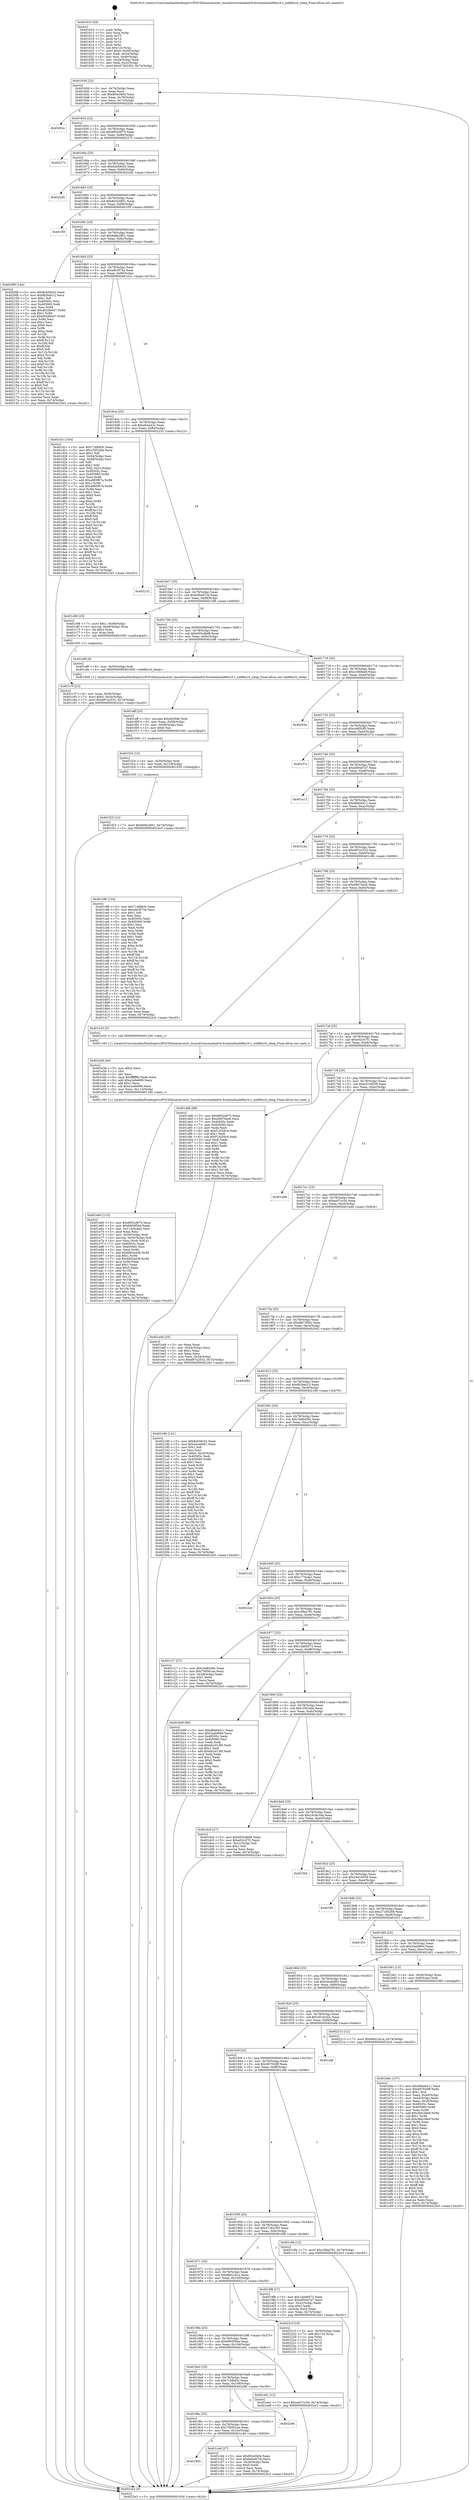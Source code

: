 digraph "0x401610" {
  label = "0x401610 (/mnt/c/Users/mathe/Desktop/tcc/POCII/binaries/extr_linuxdriversmediadvb-frontendsmb86a16.c_mb86a16_sleep_Final-ollvm.out::main(0))"
  labelloc = "t"
  node[shape=record]

  Entry [label="",width=0.3,height=0.3,shape=circle,fillcolor=black,style=filled]
  "0x40163d" [label="{
     0x40163d [23]\l
     | [instrs]\l
     &nbsp;&nbsp;0x40163d \<+3\>: mov -0x74(%rbp),%eax\l
     &nbsp;&nbsp;0x401640 \<+2\>: mov %eax,%ecx\l
     &nbsp;&nbsp;0x401642 \<+6\>: sub $0x804cf404,%ecx\l
     &nbsp;&nbsp;0x401648 \<+3\>: mov %eax,-0x78(%rbp)\l
     &nbsp;&nbsp;0x40164b \<+3\>: mov %ecx,-0x7c(%rbp)\l
     &nbsp;&nbsp;0x40164e \<+6\>: je 000000000040202e \<main+0xa1e\>\l
  }"]
  "0x40202e" [label="{
     0x40202e\l
  }", style=dashed]
  "0x401654" [label="{
     0x401654 [22]\l
     | [instrs]\l
     &nbsp;&nbsp;0x401654 \<+5\>: jmp 0000000000401659 \<main+0x49\>\l
     &nbsp;&nbsp;0x401659 \<+3\>: mov -0x78(%rbp),%eax\l
     &nbsp;&nbsp;0x40165c \<+5\>: sub $0x8952d975,%eax\l
     &nbsp;&nbsp;0x401661 \<+3\>: mov %eax,-0x80(%rbp)\l
     &nbsp;&nbsp;0x401664 \<+6\>: je 0000000000402272 \<main+0xc62\>\l
  }"]
  Exit [label="",width=0.3,height=0.3,shape=circle,fillcolor=black,style=filled,peripheries=2]
  "0x402272" [label="{
     0x402272\l
  }", style=dashed]
  "0x40166a" [label="{
     0x40166a [25]\l
     | [instrs]\l
     &nbsp;&nbsp;0x40166a \<+5\>: jmp 000000000040166f \<main+0x5f\>\l
     &nbsp;&nbsp;0x40166f \<+3\>: mov -0x78(%rbp),%eax\l
     &nbsp;&nbsp;0x401672 \<+5\>: sub $0x8cb58c02,%eax\l
     &nbsp;&nbsp;0x401677 \<+6\>: mov %eax,-0x84(%rbp)\l
     &nbsp;&nbsp;0x40167d \<+6\>: je 00000000004022d5 \<main+0xcc5\>\l
  }"]
  "0x401f25" [label="{
     0x401f25 [12]\l
     | [instrs]\l
     &nbsp;&nbsp;0x401f25 \<+7\>: movl $0x8e8e2801,-0x74(%rbp)\l
     &nbsp;&nbsp;0x401f2c \<+5\>: jmp 00000000004022e3 \<main+0xcd3\>\l
  }"]
  "0x4022d5" [label="{
     0x4022d5\l
  }", style=dashed]
  "0x401683" [label="{
     0x401683 [25]\l
     | [instrs]\l
     &nbsp;&nbsp;0x401683 \<+5\>: jmp 0000000000401688 \<main+0x78\>\l
     &nbsp;&nbsp;0x401688 \<+3\>: mov -0x78(%rbp),%eax\l
     &nbsp;&nbsp;0x40168b \<+5\>: sub $0x8e324801,%eax\l
     &nbsp;&nbsp;0x401690 \<+6\>: mov %eax,-0x88(%rbp)\l
     &nbsp;&nbsp;0x401696 \<+6\>: je 0000000000401f5f \<main+0x94f\>\l
  }"]
  "0x401f16" [label="{
     0x401f16 [15]\l
     | [instrs]\l
     &nbsp;&nbsp;0x401f16 \<+4\>: mov -0x50(%rbp),%rdi\l
     &nbsp;&nbsp;0x401f1a \<+6\>: mov %eax,-0x118(%rbp)\l
     &nbsp;&nbsp;0x401f20 \<+5\>: call 0000000000401030 \<free@plt\>\l
     | [calls]\l
     &nbsp;&nbsp;0x401030 \{1\} (unknown)\l
  }"]
  "0x401f5f" [label="{
     0x401f5f\l
  }", style=dashed]
  "0x40169c" [label="{
     0x40169c [25]\l
     | [instrs]\l
     &nbsp;&nbsp;0x40169c \<+5\>: jmp 00000000004016a1 \<main+0x91\>\l
     &nbsp;&nbsp;0x4016a1 \<+3\>: mov -0x78(%rbp),%eax\l
     &nbsp;&nbsp;0x4016a4 \<+5\>: sub $0x8e8e2801,%eax\l
     &nbsp;&nbsp;0x4016a9 \<+6\>: mov %eax,-0x8c(%rbp)\l
     &nbsp;&nbsp;0x4016af \<+6\>: je 00000000004020f6 \<main+0xae6\>\l
  }"]
  "0x401eff" [label="{
     0x401eff [23]\l
     | [instrs]\l
     &nbsp;&nbsp;0x401eff \<+10\>: movabs $0x4030d6,%rdi\l
     &nbsp;&nbsp;0x401f09 \<+3\>: mov %eax,-0x58(%rbp)\l
     &nbsp;&nbsp;0x401f0c \<+3\>: mov -0x58(%rbp),%esi\l
     &nbsp;&nbsp;0x401f0f \<+2\>: mov $0x0,%al\l
     &nbsp;&nbsp;0x401f11 \<+5\>: call 0000000000401040 \<printf@plt\>\l
     | [calls]\l
     &nbsp;&nbsp;0x401040 \{1\} (unknown)\l
  }"]
  "0x4020f6" [label="{
     0x4020f6 [144]\l
     | [instrs]\l
     &nbsp;&nbsp;0x4020f6 \<+5\>: mov $0x8cb58c02,%eax\l
     &nbsp;&nbsp;0x4020fb \<+5\>: mov $0xf626e012,%ecx\l
     &nbsp;&nbsp;0x402100 \<+2\>: mov $0x1,%dl\l
     &nbsp;&nbsp;0x402102 \<+7\>: mov 0x40505c,%esi\l
     &nbsp;&nbsp;0x402109 \<+7\>: mov 0x405060,%edi\l
     &nbsp;&nbsp;0x402110 \<+3\>: mov %esi,%r8d\l
     &nbsp;&nbsp;0x402113 \<+7\>: add $0xd02db447,%r8d\l
     &nbsp;&nbsp;0x40211a \<+4\>: sub $0x1,%r8d\l
     &nbsp;&nbsp;0x40211e \<+7\>: sub $0xd02db447,%r8d\l
     &nbsp;&nbsp;0x402125 \<+4\>: imul %r8d,%esi\l
     &nbsp;&nbsp;0x402129 \<+3\>: and $0x1,%esi\l
     &nbsp;&nbsp;0x40212c \<+3\>: cmp $0x0,%esi\l
     &nbsp;&nbsp;0x40212f \<+4\>: sete %r9b\l
     &nbsp;&nbsp;0x402133 \<+3\>: cmp $0xa,%edi\l
     &nbsp;&nbsp;0x402136 \<+4\>: setl %r10b\l
     &nbsp;&nbsp;0x40213a \<+3\>: mov %r9b,%r11b\l
     &nbsp;&nbsp;0x40213d \<+4\>: xor $0xff,%r11b\l
     &nbsp;&nbsp;0x402141 \<+3\>: mov %r10b,%bl\l
     &nbsp;&nbsp;0x402144 \<+3\>: xor $0xff,%bl\l
     &nbsp;&nbsp;0x402147 \<+3\>: xor $0x0,%dl\l
     &nbsp;&nbsp;0x40214a \<+3\>: mov %r11b,%r14b\l
     &nbsp;&nbsp;0x40214d \<+4\>: and $0x0,%r14b\l
     &nbsp;&nbsp;0x402151 \<+3\>: and %dl,%r9b\l
     &nbsp;&nbsp;0x402154 \<+3\>: mov %bl,%r15b\l
     &nbsp;&nbsp;0x402157 \<+4\>: and $0x0,%r15b\l
     &nbsp;&nbsp;0x40215b \<+3\>: and %dl,%r10b\l
     &nbsp;&nbsp;0x40215e \<+3\>: or %r9b,%r14b\l
     &nbsp;&nbsp;0x402161 \<+3\>: or %r10b,%r15b\l
     &nbsp;&nbsp;0x402164 \<+3\>: xor %r15b,%r14b\l
     &nbsp;&nbsp;0x402167 \<+3\>: or %bl,%r11b\l
     &nbsp;&nbsp;0x40216a \<+4\>: xor $0xff,%r11b\l
     &nbsp;&nbsp;0x40216e \<+3\>: or $0x0,%dl\l
     &nbsp;&nbsp;0x402171 \<+3\>: and %dl,%r11b\l
     &nbsp;&nbsp;0x402174 \<+3\>: or %r11b,%r14b\l
     &nbsp;&nbsp;0x402177 \<+4\>: test $0x1,%r14b\l
     &nbsp;&nbsp;0x40217b \<+3\>: cmovne %ecx,%eax\l
     &nbsp;&nbsp;0x40217e \<+3\>: mov %eax,-0x74(%rbp)\l
     &nbsp;&nbsp;0x402181 \<+5\>: jmp 00000000004022e3 \<main+0xcd3\>\l
  }"]
  "0x4016b5" [label="{
     0x4016b5 [25]\l
     | [instrs]\l
     &nbsp;&nbsp;0x4016b5 \<+5\>: jmp 00000000004016ba \<main+0xaa\>\l
     &nbsp;&nbsp;0x4016ba \<+3\>: mov -0x78(%rbp),%eax\l
     &nbsp;&nbsp;0x4016bd \<+5\>: sub $0xa9c3f73a,%eax\l
     &nbsp;&nbsp;0x4016c2 \<+6\>: mov %eax,-0x90(%rbp)\l
     &nbsp;&nbsp;0x4016c8 \<+6\>: je 0000000000401d1c \<main+0x70c\>\l
  }"]
  "0x401e60" [label="{
     0x401e60 [113]\l
     | [instrs]\l
     &nbsp;&nbsp;0x401e60 \<+5\>: mov $0x8952d975,%ecx\l
     &nbsp;&nbsp;0x401e65 \<+5\>: mov $0x6950f5ba,%edx\l
     &nbsp;&nbsp;0x401e6a \<+6\>: mov -0x114(%rbp),%esi\l
     &nbsp;&nbsp;0x401e70 \<+3\>: imul %eax,%esi\l
     &nbsp;&nbsp;0x401e73 \<+4\>: mov -0x50(%rbp),%rdi\l
     &nbsp;&nbsp;0x401e77 \<+4\>: movslq -0x54(%rbp),%r8\l
     &nbsp;&nbsp;0x401e7b \<+4\>: mov %esi,(%rdi,%r8,4)\l
     &nbsp;&nbsp;0x401e7f \<+7\>: mov 0x40505c,%eax\l
     &nbsp;&nbsp;0x401e86 \<+7\>: mov 0x405060,%esi\l
     &nbsp;&nbsp;0x401e8d \<+3\>: mov %eax,%r9d\l
     &nbsp;&nbsp;0x401e90 \<+7\>: add $0x6fd2a438,%r9d\l
     &nbsp;&nbsp;0x401e97 \<+4\>: sub $0x1,%r9d\l
     &nbsp;&nbsp;0x401e9b \<+7\>: sub $0x6fd2a438,%r9d\l
     &nbsp;&nbsp;0x401ea2 \<+4\>: imul %r9d,%eax\l
     &nbsp;&nbsp;0x401ea6 \<+3\>: and $0x1,%eax\l
     &nbsp;&nbsp;0x401ea9 \<+3\>: cmp $0x0,%eax\l
     &nbsp;&nbsp;0x401eac \<+4\>: sete %r10b\l
     &nbsp;&nbsp;0x401eb0 \<+3\>: cmp $0xa,%esi\l
     &nbsp;&nbsp;0x401eb3 \<+4\>: setl %r11b\l
     &nbsp;&nbsp;0x401eb7 \<+3\>: mov %r10b,%bl\l
     &nbsp;&nbsp;0x401eba \<+3\>: and %r11b,%bl\l
     &nbsp;&nbsp;0x401ebd \<+3\>: xor %r11b,%r10b\l
     &nbsp;&nbsp;0x401ec0 \<+3\>: or %r10b,%bl\l
     &nbsp;&nbsp;0x401ec3 \<+3\>: test $0x1,%bl\l
     &nbsp;&nbsp;0x401ec6 \<+3\>: cmovne %edx,%ecx\l
     &nbsp;&nbsp;0x401ec9 \<+3\>: mov %ecx,-0x74(%rbp)\l
     &nbsp;&nbsp;0x401ecc \<+5\>: jmp 00000000004022e3 \<main+0xcd3\>\l
  }"]
  "0x401d1c" [label="{
     0x401d1c [164]\l
     | [instrs]\l
     &nbsp;&nbsp;0x401d1c \<+5\>: mov $0x714fb83c,%eax\l
     &nbsp;&nbsp;0x401d21 \<+5\>: mov $0x1f3f1dde,%ecx\l
     &nbsp;&nbsp;0x401d26 \<+2\>: mov $0x1,%dl\l
     &nbsp;&nbsp;0x401d28 \<+3\>: mov -0x54(%rbp),%esi\l
     &nbsp;&nbsp;0x401d2b \<+3\>: cmp -0x48(%rbp),%esi\l
     &nbsp;&nbsp;0x401d2e \<+4\>: setl %dil\l
     &nbsp;&nbsp;0x401d32 \<+4\>: and $0x1,%dil\l
     &nbsp;&nbsp;0x401d36 \<+4\>: mov %dil,-0x21(%rbp)\l
     &nbsp;&nbsp;0x401d3a \<+7\>: mov 0x40505c,%esi\l
     &nbsp;&nbsp;0x401d41 \<+8\>: mov 0x405060,%r8d\l
     &nbsp;&nbsp;0x401d49 \<+3\>: mov %esi,%r9d\l
     &nbsp;&nbsp;0x401d4c \<+7\>: add $0xa995f67a,%r9d\l
     &nbsp;&nbsp;0x401d53 \<+4\>: sub $0x1,%r9d\l
     &nbsp;&nbsp;0x401d57 \<+7\>: sub $0xa995f67a,%r9d\l
     &nbsp;&nbsp;0x401d5e \<+4\>: imul %r9d,%esi\l
     &nbsp;&nbsp;0x401d62 \<+3\>: and $0x1,%esi\l
     &nbsp;&nbsp;0x401d65 \<+3\>: cmp $0x0,%esi\l
     &nbsp;&nbsp;0x401d68 \<+4\>: sete %dil\l
     &nbsp;&nbsp;0x401d6c \<+4\>: cmp $0xa,%r8d\l
     &nbsp;&nbsp;0x401d70 \<+4\>: setl %r10b\l
     &nbsp;&nbsp;0x401d74 \<+3\>: mov %dil,%r11b\l
     &nbsp;&nbsp;0x401d77 \<+4\>: xor $0xff,%r11b\l
     &nbsp;&nbsp;0x401d7b \<+3\>: mov %r10b,%bl\l
     &nbsp;&nbsp;0x401d7e \<+3\>: xor $0xff,%bl\l
     &nbsp;&nbsp;0x401d81 \<+3\>: xor $0x0,%dl\l
     &nbsp;&nbsp;0x401d84 \<+3\>: mov %r11b,%r14b\l
     &nbsp;&nbsp;0x401d87 \<+4\>: and $0x0,%r14b\l
     &nbsp;&nbsp;0x401d8b \<+3\>: and %dl,%dil\l
     &nbsp;&nbsp;0x401d8e \<+3\>: mov %bl,%r15b\l
     &nbsp;&nbsp;0x401d91 \<+4\>: and $0x0,%r15b\l
     &nbsp;&nbsp;0x401d95 \<+3\>: and %dl,%r10b\l
     &nbsp;&nbsp;0x401d98 \<+3\>: or %dil,%r14b\l
     &nbsp;&nbsp;0x401d9b \<+3\>: or %r10b,%r15b\l
     &nbsp;&nbsp;0x401d9e \<+3\>: xor %r15b,%r14b\l
     &nbsp;&nbsp;0x401da1 \<+3\>: or %bl,%r11b\l
     &nbsp;&nbsp;0x401da4 \<+4\>: xor $0xff,%r11b\l
     &nbsp;&nbsp;0x401da8 \<+3\>: or $0x0,%dl\l
     &nbsp;&nbsp;0x401dab \<+3\>: and %dl,%r11b\l
     &nbsp;&nbsp;0x401dae \<+3\>: or %r11b,%r14b\l
     &nbsp;&nbsp;0x401db1 \<+4\>: test $0x1,%r14b\l
     &nbsp;&nbsp;0x401db5 \<+3\>: cmovne %ecx,%eax\l
     &nbsp;&nbsp;0x401db8 \<+3\>: mov %eax,-0x74(%rbp)\l
     &nbsp;&nbsp;0x401dbb \<+5\>: jmp 00000000004022e3 \<main+0xcd3\>\l
  }"]
  "0x4016ce" [label="{
     0x4016ce [25]\l
     | [instrs]\l
     &nbsp;&nbsp;0x4016ce \<+5\>: jmp 00000000004016d3 \<main+0xc3\>\l
     &nbsp;&nbsp;0x4016d3 \<+3\>: mov -0x78(%rbp),%eax\l
     &nbsp;&nbsp;0x4016d6 \<+5\>: sub $0xafcea42c,%eax\l
     &nbsp;&nbsp;0x4016db \<+6\>: mov %eax,-0x94(%rbp)\l
     &nbsp;&nbsp;0x4016e1 \<+6\>: je 0000000000402232 \<main+0xc22\>\l
  }"]
  "0x401e38" [label="{
     0x401e38 [40]\l
     | [instrs]\l
     &nbsp;&nbsp;0x401e38 \<+5\>: mov $0x2,%ecx\l
     &nbsp;&nbsp;0x401e3d \<+1\>: cltd\l
     &nbsp;&nbsp;0x401e3e \<+2\>: idiv %ecx\l
     &nbsp;&nbsp;0x401e40 \<+6\>: imul $0xfffffffe,%edx,%ecx\l
     &nbsp;&nbsp;0x401e46 \<+6\>: add $0xe2a9e699,%ecx\l
     &nbsp;&nbsp;0x401e4c \<+3\>: add $0x1,%ecx\l
     &nbsp;&nbsp;0x401e4f \<+6\>: sub $0xe2a9e699,%ecx\l
     &nbsp;&nbsp;0x401e55 \<+6\>: mov %ecx,-0x114(%rbp)\l
     &nbsp;&nbsp;0x401e5b \<+5\>: call 0000000000401160 \<next_i\>\l
     | [calls]\l
     &nbsp;&nbsp;0x401160 \{1\} (/mnt/c/Users/mathe/Desktop/tcc/POCII/binaries/extr_linuxdriversmediadvb-frontendsmb86a16.c_mb86a16_sleep_Final-ollvm.out::next_i)\l
  }"]
  "0x402232" [label="{
     0x402232\l
  }", style=dashed]
  "0x4016e7" [label="{
     0x4016e7 [25]\l
     | [instrs]\l
     &nbsp;&nbsp;0x4016e7 \<+5\>: jmp 00000000004016ec \<main+0xdc\>\l
     &nbsp;&nbsp;0x4016ec \<+3\>: mov -0x78(%rbp),%eax\l
     &nbsp;&nbsp;0x4016ef \<+5\>: sub $0xb0be87cb,%eax\l
     &nbsp;&nbsp;0x4016f4 \<+6\>: mov %eax,-0x98(%rbp)\l
     &nbsp;&nbsp;0x4016fa \<+6\>: je 0000000000401c68 \<main+0x658\>\l
  }"]
  "0x401c7f" [label="{
     0x401c7f [23]\l
     | [instrs]\l
     &nbsp;&nbsp;0x401c7f \<+4\>: mov %rax,-0x50(%rbp)\l
     &nbsp;&nbsp;0x401c83 \<+7\>: movl $0x0,-0x54(%rbp)\l
     &nbsp;&nbsp;0x401c8a \<+7\>: movl $0xd97a2532,-0x74(%rbp)\l
     &nbsp;&nbsp;0x401c91 \<+5\>: jmp 00000000004022e3 \<main+0xcd3\>\l
  }"]
  "0x401c68" [label="{
     0x401c68 [23]\l
     | [instrs]\l
     &nbsp;&nbsp;0x401c68 \<+7\>: movl $0x1,-0x48(%rbp)\l
     &nbsp;&nbsp;0x401c6f \<+4\>: movslq -0x48(%rbp),%rax\l
     &nbsp;&nbsp;0x401c73 \<+4\>: shl $0x2,%rax\l
     &nbsp;&nbsp;0x401c77 \<+3\>: mov %rax,%rdi\l
     &nbsp;&nbsp;0x401c7a \<+5\>: call 0000000000401050 \<malloc@plt\>\l
     | [calls]\l
     &nbsp;&nbsp;0x401050 \{1\} (unknown)\l
  }"]
  "0x401700" [label="{
     0x401700 [25]\l
     | [instrs]\l
     &nbsp;&nbsp;0x401700 \<+5\>: jmp 0000000000401705 \<main+0xf5\>\l
     &nbsp;&nbsp;0x401705 \<+3\>: mov -0x78(%rbp),%eax\l
     &nbsp;&nbsp;0x401708 \<+5\>: sub $0xb93cdbd8,%eax\l
     &nbsp;&nbsp;0x40170d \<+6\>: mov %eax,-0x9c(%rbp)\l
     &nbsp;&nbsp;0x401713 \<+6\>: je 0000000000401ef6 \<main+0x8e6\>\l
  }"]
  "0x4019d5" [label="{
     0x4019d5\l
  }", style=dashed]
  "0x401ef6" [label="{
     0x401ef6 [9]\l
     | [instrs]\l
     &nbsp;&nbsp;0x401ef6 \<+4\>: mov -0x50(%rbp),%rdi\l
     &nbsp;&nbsp;0x401efa \<+5\>: call 0000000000401600 \<mb86a16_sleep\>\l
     | [calls]\l
     &nbsp;&nbsp;0x401600 \{1\} (/mnt/c/Users/mathe/Desktop/tcc/POCII/binaries/extr_linuxdriversmediadvb-frontendsmb86a16.c_mb86a16_sleep_Final-ollvm.out::mb86a16_sleep)\l
  }"]
  "0x401719" [label="{
     0x401719 [25]\l
     | [instrs]\l
     &nbsp;&nbsp;0x401719 \<+5\>: jmp 000000000040171e \<main+0x10e\>\l
     &nbsp;&nbsp;0x40171e \<+3\>: mov -0x78(%rbp),%eax\l
     &nbsp;&nbsp;0x401721 \<+5\>: sub $0xcc068ee9,%eax\l
     &nbsp;&nbsp;0x401726 \<+6\>: mov %eax,-0xa0(%rbp)\l
     &nbsp;&nbsp;0x40172c \<+6\>: je 000000000040203a \<main+0xa2a\>\l
  }"]
  "0x401c4d" [label="{
     0x401c4d [27]\l
     | [instrs]\l
     &nbsp;&nbsp;0x401c4d \<+5\>: mov $0x804cf404,%eax\l
     &nbsp;&nbsp;0x401c52 \<+5\>: mov $0xb0be87cb,%ecx\l
     &nbsp;&nbsp;0x401c57 \<+3\>: mov -0x28(%rbp),%edx\l
     &nbsp;&nbsp;0x401c5a \<+3\>: cmp $0x0,%edx\l
     &nbsp;&nbsp;0x401c5d \<+3\>: cmove %ecx,%eax\l
     &nbsp;&nbsp;0x401c60 \<+3\>: mov %eax,-0x74(%rbp)\l
     &nbsp;&nbsp;0x401c63 \<+5\>: jmp 00000000004022e3 \<main+0xcd3\>\l
  }"]
  "0x40203a" [label="{
     0x40203a\l
  }", style=dashed]
  "0x401732" [label="{
     0x401732 [25]\l
     | [instrs]\l
     &nbsp;&nbsp;0x401732 \<+5\>: jmp 0000000000401737 \<main+0x127\>\l
     &nbsp;&nbsp;0x401737 \<+3\>: mov -0x78(%rbp),%eax\l
     &nbsp;&nbsp;0x40173a \<+5\>: sub $0xcddf33f5,%eax\l
     &nbsp;&nbsp;0x40173f \<+6\>: mov %eax,-0xa4(%rbp)\l
     &nbsp;&nbsp;0x401745 \<+6\>: je 0000000000401f7a \<main+0x96a\>\l
  }"]
  "0x4019bc" [label="{
     0x4019bc [25]\l
     | [instrs]\l
     &nbsp;&nbsp;0x4019bc \<+5\>: jmp 00000000004019c1 \<main+0x3b1\>\l
     &nbsp;&nbsp;0x4019c1 \<+3\>: mov -0x78(%rbp),%eax\l
     &nbsp;&nbsp;0x4019c4 \<+5\>: sub $0x759561ae,%eax\l
     &nbsp;&nbsp;0x4019c9 \<+6\>: mov %eax,-0x10c(%rbp)\l
     &nbsp;&nbsp;0x4019cf \<+6\>: je 0000000000401c4d \<main+0x63d\>\l
  }"]
  "0x401f7a" [label="{
     0x401f7a\l
  }", style=dashed]
  "0x40174b" [label="{
     0x40174b [25]\l
     | [instrs]\l
     &nbsp;&nbsp;0x40174b \<+5\>: jmp 0000000000401750 \<main+0x140\>\l
     &nbsp;&nbsp;0x401750 \<+3\>: mov -0x78(%rbp),%eax\l
     &nbsp;&nbsp;0x401753 \<+5\>: sub $0xd004d7a7,%eax\l
     &nbsp;&nbsp;0x401758 \<+6\>: mov %eax,-0xa8(%rbp)\l
     &nbsp;&nbsp;0x40175e \<+6\>: je 0000000000401a13 \<main+0x403\>\l
  }"]
  "0x402266" [label="{
     0x402266\l
  }", style=dashed]
  "0x401a13" [label="{
     0x401a13\l
  }", style=dashed]
  "0x401764" [label="{
     0x401764 [25]\l
     | [instrs]\l
     &nbsp;&nbsp;0x401764 \<+5\>: jmp 0000000000401769 \<main+0x159\>\l
     &nbsp;&nbsp;0x401769 \<+3\>: mov -0x78(%rbp),%eax\l
     &nbsp;&nbsp;0x40176c \<+5\>: sub $0xd84d4411,%eax\l
     &nbsp;&nbsp;0x401771 \<+6\>: mov %eax,-0xac(%rbp)\l
     &nbsp;&nbsp;0x401777 \<+6\>: je 000000000040224a \<main+0xc3a\>\l
  }"]
  "0x4019a3" [label="{
     0x4019a3 [25]\l
     | [instrs]\l
     &nbsp;&nbsp;0x4019a3 \<+5\>: jmp 00000000004019a8 \<main+0x398\>\l
     &nbsp;&nbsp;0x4019a8 \<+3\>: mov -0x78(%rbp),%eax\l
     &nbsp;&nbsp;0x4019ab \<+5\>: sub $0x714fb83c,%eax\l
     &nbsp;&nbsp;0x4019b0 \<+6\>: mov %eax,-0x108(%rbp)\l
     &nbsp;&nbsp;0x4019b6 \<+6\>: je 0000000000402266 \<main+0xc56\>\l
  }"]
  "0x40224a" [label="{
     0x40224a\l
  }", style=dashed]
  "0x40177d" [label="{
     0x40177d [25]\l
     | [instrs]\l
     &nbsp;&nbsp;0x40177d \<+5\>: jmp 0000000000401782 \<main+0x172\>\l
     &nbsp;&nbsp;0x401782 \<+3\>: mov -0x78(%rbp),%eax\l
     &nbsp;&nbsp;0x401785 \<+5\>: sub $0xd97a2532,%eax\l
     &nbsp;&nbsp;0x40178a \<+6\>: mov %eax,-0xb0(%rbp)\l
     &nbsp;&nbsp;0x401790 \<+6\>: je 0000000000401c96 \<main+0x686\>\l
  }"]
  "0x401ed1" [label="{
     0x401ed1 [12]\l
     | [instrs]\l
     &nbsp;&nbsp;0x401ed1 \<+7\>: movl $0xee07cc54,-0x74(%rbp)\l
     &nbsp;&nbsp;0x401ed8 \<+5\>: jmp 00000000004022e3 \<main+0xcd3\>\l
  }"]
  "0x401c96" [label="{
     0x401c96 [134]\l
     | [instrs]\l
     &nbsp;&nbsp;0x401c96 \<+5\>: mov $0x714fb83c,%eax\l
     &nbsp;&nbsp;0x401c9b \<+5\>: mov $0xa9c3f73a,%ecx\l
     &nbsp;&nbsp;0x401ca0 \<+2\>: mov $0x1,%dl\l
     &nbsp;&nbsp;0x401ca2 \<+2\>: xor %esi,%esi\l
     &nbsp;&nbsp;0x401ca4 \<+7\>: mov 0x40505c,%edi\l
     &nbsp;&nbsp;0x401cab \<+8\>: mov 0x405060,%r8d\l
     &nbsp;&nbsp;0x401cb3 \<+3\>: sub $0x1,%esi\l
     &nbsp;&nbsp;0x401cb6 \<+3\>: mov %edi,%r9d\l
     &nbsp;&nbsp;0x401cb9 \<+3\>: add %esi,%r9d\l
     &nbsp;&nbsp;0x401cbc \<+4\>: imul %r9d,%edi\l
     &nbsp;&nbsp;0x401cc0 \<+3\>: and $0x1,%edi\l
     &nbsp;&nbsp;0x401cc3 \<+3\>: cmp $0x0,%edi\l
     &nbsp;&nbsp;0x401cc6 \<+4\>: sete %r10b\l
     &nbsp;&nbsp;0x401cca \<+4\>: cmp $0xa,%r8d\l
     &nbsp;&nbsp;0x401cce \<+4\>: setl %r11b\l
     &nbsp;&nbsp;0x401cd2 \<+3\>: mov %r10b,%bl\l
     &nbsp;&nbsp;0x401cd5 \<+3\>: xor $0xff,%bl\l
     &nbsp;&nbsp;0x401cd8 \<+3\>: mov %r11b,%r14b\l
     &nbsp;&nbsp;0x401cdb \<+4\>: xor $0xff,%r14b\l
     &nbsp;&nbsp;0x401cdf \<+3\>: xor $0x1,%dl\l
     &nbsp;&nbsp;0x401ce2 \<+3\>: mov %bl,%r15b\l
     &nbsp;&nbsp;0x401ce5 \<+4\>: and $0xff,%r15b\l
     &nbsp;&nbsp;0x401ce9 \<+3\>: and %dl,%r10b\l
     &nbsp;&nbsp;0x401cec \<+3\>: mov %r14b,%r12b\l
     &nbsp;&nbsp;0x401cef \<+4\>: and $0xff,%r12b\l
     &nbsp;&nbsp;0x401cf3 \<+3\>: and %dl,%r11b\l
     &nbsp;&nbsp;0x401cf6 \<+3\>: or %r10b,%r15b\l
     &nbsp;&nbsp;0x401cf9 \<+3\>: or %r11b,%r12b\l
     &nbsp;&nbsp;0x401cfc \<+3\>: xor %r12b,%r15b\l
     &nbsp;&nbsp;0x401cff \<+3\>: or %r14b,%bl\l
     &nbsp;&nbsp;0x401d02 \<+3\>: xor $0xff,%bl\l
     &nbsp;&nbsp;0x401d05 \<+3\>: or $0x1,%dl\l
     &nbsp;&nbsp;0x401d08 \<+2\>: and %dl,%bl\l
     &nbsp;&nbsp;0x401d0a \<+3\>: or %bl,%r15b\l
     &nbsp;&nbsp;0x401d0d \<+4\>: test $0x1,%r15b\l
     &nbsp;&nbsp;0x401d11 \<+3\>: cmovne %ecx,%eax\l
     &nbsp;&nbsp;0x401d14 \<+3\>: mov %eax,-0x74(%rbp)\l
     &nbsp;&nbsp;0x401d17 \<+5\>: jmp 00000000004022e3 \<main+0xcd3\>\l
  }"]
  "0x401796" [label="{
     0x401796 [25]\l
     | [instrs]\l
     &nbsp;&nbsp;0x401796 \<+5\>: jmp 000000000040179b \<main+0x18b\>\l
     &nbsp;&nbsp;0x40179b \<+3\>: mov -0x78(%rbp),%eax\l
     &nbsp;&nbsp;0x40179e \<+5\>: sub $0xd9d70ac8,%eax\l
     &nbsp;&nbsp;0x4017a3 \<+6\>: mov %eax,-0xb4(%rbp)\l
     &nbsp;&nbsp;0x4017a9 \<+6\>: je 0000000000401e33 \<main+0x823\>\l
  }"]
  "0x40198a" [label="{
     0x40198a [25]\l
     | [instrs]\l
     &nbsp;&nbsp;0x40198a \<+5\>: jmp 000000000040198f \<main+0x37f\>\l
     &nbsp;&nbsp;0x40198f \<+3\>: mov -0x78(%rbp),%eax\l
     &nbsp;&nbsp;0x401992 \<+5\>: sub $0x6950f5ba,%eax\l
     &nbsp;&nbsp;0x401997 \<+6\>: mov %eax,-0x104(%rbp)\l
     &nbsp;&nbsp;0x40199d \<+6\>: je 0000000000401ed1 \<main+0x8c1\>\l
  }"]
  "0x401e33" [label="{
     0x401e33 [5]\l
     | [instrs]\l
     &nbsp;&nbsp;0x401e33 \<+5\>: call 0000000000401160 \<next_i\>\l
     | [calls]\l
     &nbsp;&nbsp;0x401160 \{1\} (/mnt/c/Users/mathe/Desktop/tcc/POCII/binaries/extr_linuxdriversmediadvb-frontendsmb86a16.c_mb86a16_sleep_Final-ollvm.out::next_i)\l
  }"]
  "0x4017af" [label="{
     0x4017af [25]\l
     | [instrs]\l
     &nbsp;&nbsp;0x4017af \<+5\>: jmp 00000000004017b4 \<main+0x1a4\>\l
     &nbsp;&nbsp;0x4017b4 \<+3\>: mov -0x78(%rbp),%eax\l
     &nbsp;&nbsp;0x4017b7 \<+5\>: sub $0xe02c47f1,%eax\l
     &nbsp;&nbsp;0x4017bc \<+6\>: mov %eax,-0xb8(%rbp)\l
     &nbsp;&nbsp;0x4017c2 \<+6\>: je 0000000000401ddb \<main+0x7cb\>\l
  }"]
  "0x40221f" [label="{
     0x40221f [19]\l
     | [instrs]\l
     &nbsp;&nbsp;0x40221f \<+3\>: mov -0x30(%rbp),%eax\l
     &nbsp;&nbsp;0x402222 \<+7\>: add $0x110,%rsp\l
     &nbsp;&nbsp;0x402229 \<+1\>: pop %rbx\l
     &nbsp;&nbsp;0x40222a \<+2\>: pop %r12\l
     &nbsp;&nbsp;0x40222c \<+2\>: pop %r14\l
     &nbsp;&nbsp;0x40222e \<+2\>: pop %r15\l
     &nbsp;&nbsp;0x402230 \<+1\>: pop %rbp\l
     &nbsp;&nbsp;0x402231 \<+1\>: ret\l
  }"]
  "0x401ddb" [label="{
     0x401ddb [88]\l
     | [instrs]\l
     &nbsp;&nbsp;0x401ddb \<+5\>: mov $0x8952d975,%eax\l
     &nbsp;&nbsp;0x401de0 \<+5\>: mov $0xd9d70ac8,%ecx\l
     &nbsp;&nbsp;0x401de5 \<+7\>: mov 0x40505c,%edx\l
     &nbsp;&nbsp;0x401dec \<+7\>: mov 0x405060,%esi\l
     &nbsp;&nbsp;0x401df3 \<+2\>: mov %edx,%edi\l
     &nbsp;&nbsp;0x401df5 \<+6\>: add $0xf12026c4,%edi\l
     &nbsp;&nbsp;0x401dfb \<+3\>: sub $0x1,%edi\l
     &nbsp;&nbsp;0x401dfe \<+6\>: sub $0xf12026c4,%edi\l
     &nbsp;&nbsp;0x401e04 \<+3\>: imul %edi,%edx\l
     &nbsp;&nbsp;0x401e07 \<+3\>: and $0x1,%edx\l
     &nbsp;&nbsp;0x401e0a \<+3\>: cmp $0x0,%edx\l
     &nbsp;&nbsp;0x401e0d \<+4\>: sete %r8b\l
     &nbsp;&nbsp;0x401e11 \<+3\>: cmp $0xa,%esi\l
     &nbsp;&nbsp;0x401e14 \<+4\>: setl %r9b\l
     &nbsp;&nbsp;0x401e18 \<+3\>: mov %r8b,%r10b\l
     &nbsp;&nbsp;0x401e1b \<+3\>: and %r9b,%r10b\l
     &nbsp;&nbsp;0x401e1e \<+3\>: xor %r9b,%r8b\l
     &nbsp;&nbsp;0x401e21 \<+3\>: or %r8b,%r10b\l
     &nbsp;&nbsp;0x401e24 \<+4\>: test $0x1,%r10b\l
     &nbsp;&nbsp;0x401e28 \<+3\>: cmovne %ecx,%eax\l
     &nbsp;&nbsp;0x401e2b \<+3\>: mov %eax,-0x74(%rbp)\l
     &nbsp;&nbsp;0x401e2e \<+5\>: jmp 00000000004022e3 \<main+0xcd3\>\l
  }"]
  "0x4017c8" [label="{
     0x4017c8 [25]\l
     | [instrs]\l
     &nbsp;&nbsp;0x4017c8 \<+5\>: jmp 00000000004017cd \<main+0x1bd\>\l
     &nbsp;&nbsp;0x4017cd \<+3\>: mov -0x78(%rbp),%eax\l
     &nbsp;&nbsp;0x4017d0 \<+5\>: sub $0xe51bf039,%eax\l
     &nbsp;&nbsp;0x4017d5 \<+6\>: mov %eax,-0xbc(%rbp)\l
     &nbsp;&nbsp;0x4017db \<+6\>: je 0000000000401a99 \<main+0x489\>\l
  }"]
  "0x401b6e" [label="{
     0x401b6e [157]\l
     | [instrs]\l
     &nbsp;&nbsp;0x401b6e \<+5\>: mov $0xd84d4411,%ecx\l
     &nbsp;&nbsp;0x401b73 \<+5\>: mov $0x407026ff,%edx\l
     &nbsp;&nbsp;0x401b78 \<+3\>: mov $0x1,%sil\l
     &nbsp;&nbsp;0x401b7b \<+3\>: mov %eax,-0x44(%rbp)\l
     &nbsp;&nbsp;0x401b7e \<+3\>: mov -0x44(%rbp),%eax\l
     &nbsp;&nbsp;0x401b81 \<+3\>: mov %eax,-0x28(%rbp)\l
     &nbsp;&nbsp;0x401b84 \<+7\>: mov 0x40505c,%eax\l
     &nbsp;&nbsp;0x401b8b \<+8\>: mov 0x405060,%r8d\l
     &nbsp;&nbsp;0x401b93 \<+3\>: mov %eax,%r9d\l
     &nbsp;&nbsp;0x401b96 \<+7\>: add $0xc9dc28e9,%r9d\l
     &nbsp;&nbsp;0x401b9d \<+4\>: sub $0x1,%r9d\l
     &nbsp;&nbsp;0x401ba1 \<+7\>: sub $0xc9dc28e9,%r9d\l
     &nbsp;&nbsp;0x401ba8 \<+4\>: imul %r9d,%eax\l
     &nbsp;&nbsp;0x401bac \<+3\>: and $0x1,%eax\l
     &nbsp;&nbsp;0x401baf \<+3\>: cmp $0x0,%eax\l
     &nbsp;&nbsp;0x401bb2 \<+4\>: sete %r10b\l
     &nbsp;&nbsp;0x401bb6 \<+4\>: cmp $0xa,%r8d\l
     &nbsp;&nbsp;0x401bba \<+4\>: setl %r11b\l
     &nbsp;&nbsp;0x401bbe \<+3\>: mov %r10b,%bl\l
     &nbsp;&nbsp;0x401bc1 \<+3\>: xor $0xff,%bl\l
     &nbsp;&nbsp;0x401bc4 \<+3\>: mov %r11b,%r14b\l
     &nbsp;&nbsp;0x401bc7 \<+4\>: xor $0xff,%r14b\l
     &nbsp;&nbsp;0x401bcb \<+4\>: xor $0x0,%sil\l
     &nbsp;&nbsp;0x401bcf \<+3\>: mov %bl,%r15b\l
     &nbsp;&nbsp;0x401bd2 \<+4\>: and $0x0,%r15b\l
     &nbsp;&nbsp;0x401bd6 \<+3\>: and %sil,%r10b\l
     &nbsp;&nbsp;0x401bd9 \<+3\>: mov %r14b,%r12b\l
     &nbsp;&nbsp;0x401bdc \<+4\>: and $0x0,%r12b\l
     &nbsp;&nbsp;0x401be0 \<+3\>: and %sil,%r11b\l
     &nbsp;&nbsp;0x401be3 \<+3\>: or %r10b,%r15b\l
     &nbsp;&nbsp;0x401be6 \<+3\>: or %r11b,%r12b\l
     &nbsp;&nbsp;0x401be9 \<+3\>: xor %r12b,%r15b\l
     &nbsp;&nbsp;0x401bec \<+3\>: or %r14b,%bl\l
     &nbsp;&nbsp;0x401bef \<+3\>: xor $0xff,%bl\l
     &nbsp;&nbsp;0x401bf2 \<+4\>: or $0x0,%sil\l
     &nbsp;&nbsp;0x401bf6 \<+3\>: and %sil,%bl\l
     &nbsp;&nbsp;0x401bf9 \<+3\>: or %bl,%r15b\l
     &nbsp;&nbsp;0x401bfc \<+4\>: test $0x1,%r15b\l
     &nbsp;&nbsp;0x401c00 \<+3\>: cmovne %edx,%ecx\l
     &nbsp;&nbsp;0x401c03 \<+3\>: mov %ecx,-0x74(%rbp)\l
     &nbsp;&nbsp;0x401c06 \<+5\>: jmp 00000000004022e3 \<main+0xcd3\>\l
  }"]
  "0x401a99" [label="{
     0x401a99\l
  }", style=dashed]
  "0x4017e1" [label="{
     0x4017e1 [25]\l
     | [instrs]\l
     &nbsp;&nbsp;0x4017e1 \<+5\>: jmp 00000000004017e6 \<main+0x1d6\>\l
     &nbsp;&nbsp;0x4017e6 \<+3\>: mov -0x78(%rbp),%eax\l
     &nbsp;&nbsp;0x4017e9 \<+5\>: sub $0xee07cc54,%eax\l
     &nbsp;&nbsp;0x4017ee \<+6\>: mov %eax,-0xc0(%rbp)\l
     &nbsp;&nbsp;0x4017f4 \<+6\>: je 0000000000401edd \<main+0x8cd\>\l
  }"]
  "0x401610" [label="{
     0x401610 [45]\l
     | [instrs]\l
     &nbsp;&nbsp;0x401610 \<+1\>: push %rbp\l
     &nbsp;&nbsp;0x401611 \<+3\>: mov %rsp,%rbp\l
     &nbsp;&nbsp;0x401614 \<+2\>: push %r15\l
     &nbsp;&nbsp;0x401616 \<+2\>: push %r14\l
     &nbsp;&nbsp;0x401618 \<+2\>: push %r12\l
     &nbsp;&nbsp;0x40161a \<+1\>: push %rbx\l
     &nbsp;&nbsp;0x40161b \<+7\>: sub $0x110,%rsp\l
     &nbsp;&nbsp;0x401622 \<+7\>: movl $0x0,-0x30(%rbp)\l
     &nbsp;&nbsp;0x401629 \<+3\>: mov %edi,-0x34(%rbp)\l
     &nbsp;&nbsp;0x40162c \<+4\>: mov %rsi,-0x40(%rbp)\l
     &nbsp;&nbsp;0x401630 \<+3\>: mov -0x34(%rbp),%edi\l
     &nbsp;&nbsp;0x401633 \<+3\>: mov %edi,-0x2c(%rbp)\l
     &nbsp;&nbsp;0x401636 \<+7\>: movl $0x47262363,-0x74(%rbp)\l
  }"]
  "0x401edd" [label="{
     0x401edd [25]\l
     | [instrs]\l
     &nbsp;&nbsp;0x401edd \<+2\>: xor %eax,%eax\l
     &nbsp;&nbsp;0x401edf \<+3\>: mov -0x54(%rbp),%ecx\l
     &nbsp;&nbsp;0x401ee2 \<+3\>: sub $0x1,%eax\l
     &nbsp;&nbsp;0x401ee5 \<+2\>: sub %eax,%ecx\l
     &nbsp;&nbsp;0x401ee7 \<+3\>: mov %ecx,-0x54(%rbp)\l
     &nbsp;&nbsp;0x401eea \<+7\>: movl $0xd97a2532,-0x74(%rbp)\l
     &nbsp;&nbsp;0x401ef1 \<+5\>: jmp 00000000004022e3 \<main+0xcd3\>\l
  }"]
  "0x4017fa" [label="{
     0x4017fa [25]\l
     | [instrs]\l
     &nbsp;&nbsp;0x4017fa \<+5\>: jmp 00000000004017ff \<main+0x1ef\>\l
     &nbsp;&nbsp;0x4017ff \<+3\>: mov -0x78(%rbp),%eax\l
     &nbsp;&nbsp;0x401802 \<+5\>: sub $0xefb73092,%eax\l
     &nbsp;&nbsp;0x401807 \<+6\>: mov %eax,-0xc4(%rbp)\l
     &nbsp;&nbsp;0x40180d \<+6\>: je 0000000000402092 \<main+0xa82\>\l
  }"]
  "0x4022e3" [label="{
     0x4022e3 [5]\l
     | [instrs]\l
     &nbsp;&nbsp;0x4022e3 \<+5\>: jmp 000000000040163d \<main+0x2d\>\l
  }"]
  "0x402092" [label="{
     0x402092\l
  }", style=dashed]
  "0x401813" [label="{
     0x401813 [25]\l
     | [instrs]\l
     &nbsp;&nbsp;0x401813 \<+5\>: jmp 0000000000401818 \<main+0x208\>\l
     &nbsp;&nbsp;0x401818 \<+3\>: mov -0x78(%rbp),%eax\l
     &nbsp;&nbsp;0x40181b \<+5\>: sub $0xf626e012,%eax\l
     &nbsp;&nbsp;0x401820 \<+6\>: mov %eax,-0xc8(%rbp)\l
     &nbsp;&nbsp;0x401826 \<+6\>: je 0000000000402186 \<main+0xb76\>\l
  }"]
  "0x401971" [label="{
     0x401971 [25]\l
     | [instrs]\l
     &nbsp;&nbsp;0x401971 \<+5\>: jmp 0000000000401976 \<main+0x366\>\l
     &nbsp;&nbsp;0x401976 \<+3\>: mov -0x78(%rbp),%eax\l
     &nbsp;&nbsp;0x401979 \<+5\>: sub $0x68d1cb1a,%eax\l
     &nbsp;&nbsp;0x40197e \<+6\>: mov %eax,-0x100(%rbp)\l
     &nbsp;&nbsp;0x401984 \<+6\>: je 000000000040221f \<main+0xc0f\>\l
  }"]
  "0x402186" [label="{
     0x402186 [141]\l
     | [instrs]\l
     &nbsp;&nbsp;0x402186 \<+5\>: mov $0x8cb58c02,%eax\l
     &nbsp;&nbsp;0x40218b \<+5\>: mov $0x2eceb991,%ecx\l
     &nbsp;&nbsp;0x402190 \<+2\>: mov $0x1,%dl\l
     &nbsp;&nbsp;0x402192 \<+2\>: xor %esi,%esi\l
     &nbsp;&nbsp;0x402194 \<+7\>: movl $0x0,-0x30(%rbp)\l
     &nbsp;&nbsp;0x40219b \<+7\>: mov 0x40505c,%edi\l
     &nbsp;&nbsp;0x4021a2 \<+8\>: mov 0x405060,%r8d\l
     &nbsp;&nbsp;0x4021aa \<+3\>: sub $0x1,%esi\l
     &nbsp;&nbsp;0x4021ad \<+3\>: mov %edi,%r9d\l
     &nbsp;&nbsp;0x4021b0 \<+3\>: add %esi,%r9d\l
     &nbsp;&nbsp;0x4021b3 \<+4\>: imul %r9d,%edi\l
     &nbsp;&nbsp;0x4021b7 \<+3\>: and $0x1,%edi\l
     &nbsp;&nbsp;0x4021ba \<+3\>: cmp $0x0,%edi\l
     &nbsp;&nbsp;0x4021bd \<+4\>: sete %r10b\l
     &nbsp;&nbsp;0x4021c1 \<+4\>: cmp $0xa,%r8d\l
     &nbsp;&nbsp;0x4021c5 \<+4\>: setl %r11b\l
     &nbsp;&nbsp;0x4021c9 \<+3\>: mov %r10b,%bl\l
     &nbsp;&nbsp;0x4021cc \<+3\>: xor $0xff,%bl\l
     &nbsp;&nbsp;0x4021cf \<+3\>: mov %r11b,%r14b\l
     &nbsp;&nbsp;0x4021d2 \<+4\>: xor $0xff,%r14b\l
     &nbsp;&nbsp;0x4021d6 \<+3\>: xor $0x1,%dl\l
     &nbsp;&nbsp;0x4021d9 \<+3\>: mov %bl,%r15b\l
     &nbsp;&nbsp;0x4021dc \<+4\>: and $0xff,%r15b\l
     &nbsp;&nbsp;0x4021e0 \<+3\>: and %dl,%r10b\l
     &nbsp;&nbsp;0x4021e3 \<+3\>: mov %r14b,%r12b\l
     &nbsp;&nbsp;0x4021e6 \<+4\>: and $0xff,%r12b\l
     &nbsp;&nbsp;0x4021ea \<+3\>: and %dl,%r11b\l
     &nbsp;&nbsp;0x4021ed \<+3\>: or %r10b,%r15b\l
     &nbsp;&nbsp;0x4021f0 \<+3\>: or %r11b,%r12b\l
     &nbsp;&nbsp;0x4021f3 \<+3\>: xor %r12b,%r15b\l
     &nbsp;&nbsp;0x4021f6 \<+3\>: or %r14b,%bl\l
     &nbsp;&nbsp;0x4021f9 \<+3\>: xor $0xff,%bl\l
     &nbsp;&nbsp;0x4021fc \<+3\>: or $0x1,%dl\l
     &nbsp;&nbsp;0x4021ff \<+2\>: and %dl,%bl\l
     &nbsp;&nbsp;0x402201 \<+3\>: or %bl,%r15b\l
     &nbsp;&nbsp;0x402204 \<+4\>: test $0x1,%r15b\l
     &nbsp;&nbsp;0x402208 \<+3\>: cmovne %ecx,%eax\l
     &nbsp;&nbsp;0x40220b \<+3\>: mov %eax,-0x74(%rbp)\l
     &nbsp;&nbsp;0x40220e \<+5\>: jmp 00000000004022e3 \<main+0xcd3\>\l
  }"]
  "0x40182c" [label="{
     0x40182c [25]\l
     | [instrs]\l
     &nbsp;&nbsp;0x40182c \<+5\>: jmp 0000000000401831 \<main+0x221\>\l
     &nbsp;&nbsp;0x401831 \<+3\>: mov -0x78(%rbp),%eax\l
     &nbsp;&nbsp;0x401834 \<+5\>: sub $0x16d6436c,%eax\l
     &nbsp;&nbsp;0x401839 \<+6\>: mov %eax,-0xcc(%rbp)\l
     &nbsp;&nbsp;0x40183f \<+6\>: je 0000000000401c32 \<main+0x622\>\l
  }"]
  "0x4019f8" [label="{
     0x4019f8 [27]\l
     | [instrs]\l
     &nbsp;&nbsp;0x4019f8 \<+5\>: mov $0x1da9d473,%eax\l
     &nbsp;&nbsp;0x4019fd \<+5\>: mov $0xd004d7a7,%ecx\l
     &nbsp;&nbsp;0x401a02 \<+3\>: mov -0x2c(%rbp),%edx\l
     &nbsp;&nbsp;0x401a05 \<+3\>: cmp $0x2,%edx\l
     &nbsp;&nbsp;0x401a08 \<+3\>: cmovne %ecx,%eax\l
     &nbsp;&nbsp;0x401a0b \<+3\>: mov %eax,-0x74(%rbp)\l
     &nbsp;&nbsp;0x401a0e \<+5\>: jmp 00000000004022e3 \<main+0xcd3\>\l
  }"]
  "0x401c32" [label="{
     0x401c32\l
  }", style=dashed]
  "0x401845" [label="{
     0x401845 [25]\l
     | [instrs]\l
     &nbsp;&nbsp;0x401845 \<+5\>: jmp 000000000040184a \<main+0x23a\>\l
     &nbsp;&nbsp;0x40184a \<+3\>: mov -0x78(%rbp),%eax\l
     &nbsp;&nbsp;0x40184d \<+5\>: sub $0x177bcfa1,%eax\l
     &nbsp;&nbsp;0x401852 \<+6\>: mov %eax,-0xd0(%rbp)\l
     &nbsp;&nbsp;0x401858 \<+6\>: je 00000000004022c4 \<main+0xcb4\>\l
  }"]
  "0x401958" [label="{
     0x401958 [25]\l
     | [instrs]\l
     &nbsp;&nbsp;0x401958 \<+5\>: jmp 000000000040195d \<main+0x34d\>\l
     &nbsp;&nbsp;0x40195d \<+3\>: mov -0x78(%rbp),%eax\l
     &nbsp;&nbsp;0x401960 \<+5\>: sub $0x47262363,%eax\l
     &nbsp;&nbsp;0x401965 \<+6\>: mov %eax,-0xfc(%rbp)\l
     &nbsp;&nbsp;0x40196b \<+6\>: je 00000000004019f8 \<main+0x3e8\>\l
  }"]
  "0x4022c4" [label="{
     0x4022c4\l
  }", style=dashed]
  "0x40185e" [label="{
     0x40185e [25]\l
     | [instrs]\l
     &nbsp;&nbsp;0x40185e \<+5\>: jmp 0000000000401863 \<main+0x253\>\l
     &nbsp;&nbsp;0x401863 \<+3\>: mov -0x78(%rbp),%eax\l
     &nbsp;&nbsp;0x401866 \<+5\>: sub $0x18fea781,%eax\l
     &nbsp;&nbsp;0x40186b \<+6\>: mov %eax,-0xd4(%rbp)\l
     &nbsp;&nbsp;0x401871 \<+6\>: je 0000000000401c17 \<main+0x607\>\l
  }"]
  "0x401c0b" [label="{
     0x401c0b [12]\l
     | [instrs]\l
     &nbsp;&nbsp;0x401c0b \<+7\>: movl $0x18fea781,-0x74(%rbp)\l
     &nbsp;&nbsp;0x401c12 \<+5\>: jmp 00000000004022e3 \<main+0xcd3\>\l
  }"]
  "0x401c17" [label="{
     0x401c17 [27]\l
     | [instrs]\l
     &nbsp;&nbsp;0x401c17 \<+5\>: mov $0x16d6436c,%eax\l
     &nbsp;&nbsp;0x401c1c \<+5\>: mov $0x759561ae,%ecx\l
     &nbsp;&nbsp;0x401c21 \<+3\>: mov -0x28(%rbp),%edx\l
     &nbsp;&nbsp;0x401c24 \<+3\>: cmp $0x1,%edx\l
     &nbsp;&nbsp;0x401c27 \<+3\>: cmovl %ecx,%eax\l
     &nbsp;&nbsp;0x401c2a \<+3\>: mov %eax,-0x74(%rbp)\l
     &nbsp;&nbsp;0x401c2d \<+5\>: jmp 00000000004022e3 \<main+0xcd3\>\l
  }"]
  "0x401877" [label="{
     0x401877 [25]\l
     | [instrs]\l
     &nbsp;&nbsp;0x401877 \<+5\>: jmp 000000000040187c \<main+0x26c\>\l
     &nbsp;&nbsp;0x40187c \<+3\>: mov -0x78(%rbp),%eax\l
     &nbsp;&nbsp;0x40187f \<+5\>: sub $0x1da9d473,%eax\l
     &nbsp;&nbsp;0x401884 \<+6\>: mov %eax,-0xd8(%rbp)\l
     &nbsp;&nbsp;0x40188a \<+6\>: je 0000000000401b09 \<main+0x4f9\>\l
  }"]
  "0x40193f" [label="{
     0x40193f [25]\l
     | [instrs]\l
     &nbsp;&nbsp;0x40193f \<+5\>: jmp 0000000000401944 \<main+0x334\>\l
     &nbsp;&nbsp;0x401944 \<+3\>: mov -0x78(%rbp),%eax\l
     &nbsp;&nbsp;0x401947 \<+5\>: sub $0x407026ff,%eax\l
     &nbsp;&nbsp;0x40194c \<+6\>: mov %eax,-0xf8(%rbp)\l
     &nbsp;&nbsp;0x401952 \<+6\>: je 0000000000401c0b \<main+0x5fb\>\l
  }"]
  "0x401b09" [label="{
     0x401b09 [88]\l
     | [instrs]\l
     &nbsp;&nbsp;0x401b09 \<+5\>: mov $0xd84d4411,%eax\l
     &nbsp;&nbsp;0x401b0e \<+5\>: mov $0x2eabf664,%ecx\l
     &nbsp;&nbsp;0x401b13 \<+7\>: mov 0x40505c,%edx\l
     &nbsp;&nbsp;0x401b1a \<+7\>: mov 0x405060,%esi\l
     &nbsp;&nbsp;0x401b21 \<+2\>: mov %edx,%edi\l
     &nbsp;&nbsp;0x401b23 \<+6\>: sub $0xbb2d13f0,%edi\l
     &nbsp;&nbsp;0x401b29 \<+3\>: sub $0x1,%edi\l
     &nbsp;&nbsp;0x401b2c \<+6\>: add $0xbb2d13f0,%edi\l
     &nbsp;&nbsp;0x401b32 \<+3\>: imul %edi,%edx\l
     &nbsp;&nbsp;0x401b35 \<+3\>: and $0x1,%edx\l
     &nbsp;&nbsp;0x401b38 \<+3\>: cmp $0x0,%edx\l
     &nbsp;&nbsp;0x401b3b \<+4\>: sete %r8b\l
     &nbsp;&nbsp;0x401b3f \<+3\>: cmp $0xa,%esi\l
     &nbsp;&nbsp;0x401b42 \<+4\>: setl %r9b\l
     &nbsp;&nbsp;0x401b46 \<+3\>: mov %r8b,%r10b\l
     &nbsp;&nbsp;0x401b49 \<+3\>: and %r9b,%r10b\l
     &nbsp;&nbsp;0x401b4c \<+3\>: xor %r9b,%r8b\l
     &nbsp;&nbsp;0x401b4f \<+3\>: or %r8b,%r10b\l
     &nbsp;&nbsp;0x401b52 \<+4\>: test $0x1,%r10b\l
     &nbsp;&nbsp;0x401b56 \<+3\>: cmovne %ecx,%eax\l
     &nbsp;&nbsp;0x401b59 \<+3\>: mov %eax,-0x74(%rbp)\l
     &nbsp;&nbsp;0x401b5c \<+5\>: jmp 00000000004022e3 \<main+0xcd3\>\l
  }"]
  "0x401890" [label="{
     0x401890 [25]\l
     | [instrs]\l
     &nbsp;&nbsp;0x401890 \<+5\>: jmp 0000000000401895 \<main+0x285\>\l
     &nbsp;&nbsp;0x401895 \<+3\>: mov -0x78(%rbp),%eax\l
     &nbsp;&nbsp;0x401898 \<+5\>: sub $0x1f3f1dde,%eax\l
     &nbsp;&nbsp;0x40189d \<+6\>: mov %eax,-0xdc(%rbp)\l
     &nbsp;&nbsp;0x4018a3 \<+6\>: je 0000000000401dc0 \<main+0x7b0\>\l
  }"]
  "0x401afd" [label="{
     0x401afd\l
  }", style=dashed]
  "0x401dc0" [label="{
     0x401dc0 [27]\l
     | [instrs]\l
     &nbsp;&nbsp;0x401dc0 \<+5\>: mov $0xb93cdbd8,%eax\l
     &nbsp;&nbsp;0x401dc5 \<+5\>: mov $0xe02c47f1,%ecx\l
     &nbsp;&nbsp;0x401dca \<+3\>: mov -0x21(%rbp),%dl\l
     &nbsp;&nbsp;0x401dcd \<+3\>: test $0x1,%dl\l
     &nbsp;&nbsp;0x401dd0 \<+3\>: cmovne %ecx,%eax\l
     &nbsp;&nbsp;0x401dd3 \<+3\>: mov %eax,-0x74(%rbp)\l
     &nbsp;&nbsp;0x401dd6 \<+5\>: jmp 00000000004022e3 \<main+0xcd3\>\l
  }"]
  "0x4018a9" [label="{
     0x4018a9 [25]\l
     | [instrs]\l
     &nbsp;&nbsp;0x4018a9 \<+5\>: jmp 00000000004018ae \<main+0x29e\>\l
     &nbsp;&nbsp;0x4018ae \<+3\>: mov -0x78(%rbp),%eax\l
     &nbsp;&nbsp;0x4018b1 \<+5\>: sub $0x243dc34a,%eax\l
     &nbsp;&nbsp;0x4018b6 \<+6\>: mov %eax,-0xe0(%rbp)\l
     &nbsp;&nbsp;0x4018bc \<+6\>: je 0000000000401fd4 \<main+0x9c4\>\l
  }"]
  "0x401926" [label="{
     0x401926 [25]\l
     | [instrs]\l
     &nbsp;&nbsp;0x401926 \<+5\>: jmp 000000000040192b \<main+0x31b\>\l
     &nbsp;&nbsp;0x40192b \<+3\>: mov -0x78(%rbp),%eax\l
     &nbsp;&nbsp;0x40192e \<+5\>: sub $0x3010cd2c,%eax\l
     &nbsp;&nbsp;0x401933 \<+6\>: mov %eax,-0xf4(%rbp)\l
     &nbsp;&nbsp;0x401939 \<+6\>: je 0000000000401afd \<main+0x4ed\>\l
  }"]
  "0x401fd4" [label="{
     0x401fd4\l
  }", style=dashed]
  "0x4018c2" [label="{
     0x4018c2 [25]\l
     | [instrs]\l
     &nbsp;&nbsp;0x4018c2 \<+5\>: jmp 00000000004018c7 \<main+0x2b7\>\l
     &nbsp;&nbsp;0x4018c7 \<+3\>: mov -0x78(%rbp),%eax\l
     &nbsp;&nbsp;0x4018ca \<+5\>: sub $0x24d18339,%eax\l
     &nbsp;&nbsp;0x4018cf \<+6\>: mov %eax,-0xe4(%rbp)\l
     &nbsp;&nbsp;0x4018d5 \<+6\>: je 0000000000401ff3 \<main+0x9e3\>\l
  }"]
  "0x402213" [label="{
     0x402213 [12]\l
     | [instrs]\l
     &nbsp;&nbsp;0x402213 \<+7\>: movl $0x68d1cb1a,-0x74(%rbp)\l
     &nbsp;&nbsp;0x40221a \<+5\>: jmp 00000000004022e3 \<main+0xcd3\>\l
  }"]
  "0x401ff3" [label="{
     0x401ff3\l
  }", style=dashed]
  "0x4018db" [label="{
     0x4018db [25]\l
     | [instrs]\l
     &nbsp;&nbsp;0x4018db \<+5\>: jmp 00000000004018e0 \<main+0x2d0\>\l
     &nbsp;&nbsp;0x4018e0 \<+3\>: mov -0x78(%rbp),%eax\l
     &nbsp;&nbsp;0x4018e3 \<+5\>: sub $0x27185268,%eax\l
     &nbsp;&nbsp;0x4018e8 \<+6\>: mov %eax,-0xe8(%rbp)\l
     &nbsp;&nbsp;0x4018ee \<+6\>: je 0000000000401f31 \<main+0x921\>\l
  }"]
  "0x40190d" [label="{
     0x40190d [25]\l
     | [instrs]\l
     &nbsp;&nbsp;0x40190d \<+5\>: jmp 0000000000401912 \<main+0x302\>\l
     &nbsp;&nbsp;0x401912 \<+3\>: mov -0x78(%rbp),%eax\l
     &nbsp;&nbsp;0x401915 \<+5\>: sub $0x2eceb991,%eax\l
     &nbsp;&nbsp;0x40191a \<+6\>: mov %eax,-0xf0(%rbp)\l
     &nbsp;&nbsp;0x401920 \<+6\>: je 0000000000402213 \<main+0xc03\>\l
  }"]
  "0x401f31" [label="{
     0x401f31\l
  }", style=dashed]
  "0x4018f4" [label="{
     0x4018f4 [25]\l
     | [instrs]\l
     &nbsp;&nbsp;0x4018f4 \<+5\>: jmp 00000000004018f9 \<main+0x2e9\>\l
     &nbsp;&nbsp;0x4018f9 \<+3\>: mov -0x78(%rbp),%eax\l
     &nbsp;&nbsp;0x4018fc \<+5\>: sub $0x2eabf664,%eax\l
     &nbsp;&nbsp;0x401901 \<+6\>: mov %eax,-0xec(%rbp)\l
     &nbsp;&nbsp;0x401907 \<+6\>: je 0000000000401b61 \<main+0x551\>\l
  }"]
  "0x401b61" [label="{
     0x401b61 [13]\l
     | [instrs]\l
     &nbsp;&nbsp;0x401b61 \<+4\>: mov -0x40(%rbp),%rax\l
     &nbsp;&nbsp;0x401b65 \<+4\>: mov 0x8(%rax),%rdi\l
     &nbsp;&nbsp;0x401b69 \<+5\>: call 0000000000401060 \<atoi@plt\>\l
     | [calls]\l
     &nbsp;&nbsp;0x401060 \{1\} (unknown)\l
  }"]
  Entry -> "0x401610" [label=" 1"]
  "0x40163d" -> "0x40202e" [label=" 0"]
  "0x40163d" -> "0x401654" [label=" 22"]
  "0x40221f" -> Exit [label=" 1"]
  "0x401654" -> "0x402272" [label=" 0"]
  "0x401654" -> "0x40166a" [label=" 22"]
  "0x402213" -> "0x4022e3" [label=" 1"]
  "0x40166a" -> "0x4022d5" [label=" 0"]
  "0x40166a" -> "0x401683" [label=" 22"]
  "0x402186" -> "0x4022e3" [label=" 1"]
  "0x401683" -> "0x401f5f" [label=" 0"]
  "0x401683" -> "0x40169c" [label=" 22"]
  "0x4020f6" -> "0x4022e3" [label=" 1"]
  "0x40169c" -> "0x4020f6" [label=" 1"]
  "0x40169c" -> "0x4016b5" [label=" 21"]
  "0x401f25" -> "0x4022e3" [label=" 1"]
  "0x4016b5" -> "0x401d1c" [label=" 2"]
  "0x4016b5" -> "0x4016ce" [label=" 19"]
  "0x401f16" -> "0x401f25" [label=" 1"]
  "0x4016ce" -> "0x402232" [label=" 0"]
  "0x4016ce" -> "0x4016e7" [label=" 19"]
  "0x401eff" -> "0x401f16" [label=" 1"]
  "0x4016e7" -> "0x401c68" [label=" 1"]
  "0x4016e7" -> "0x401700" [label=" 18"]
  "0x401ef6" -> "0x401eff" [label=" 1"]
  "0x401700" -> "0x401ef6" [label=" 1"]
  "0x401700" -> "0x401719" [label=" 17"]
  "0x401edd" -> "0x4022e3" [label=" 1"]
  "0x401719" -> "0x40203a" [label=" 0"]
  "0x401719" -> "0x401732" [label=" 17"]
  "0x401ed1" -> "0x4022e3" [label=" 1"]
  "0x401732" -> "0x401f7a" [label=" 0"]
  "0x401732" -> "0x40174b" [label=" 17"]
  "0x401e38" -> "0x401e60" [label=" 1"]
  "0x40174b" -> "0x401a13" [label=" 0"]
  "0x40174b" -> "0x401764" [label=" 17"]
  "0x401e33" -> "0x401e38" [label=" 1"]
  "0x401764" -> "0x40224a" [label=" 0"]
  "0x401764" -> "0x40177d" [label=" 17"]
  "0x401dc0" -> "0x4022e3" [label=" 2"]
  "0x40177d" -> "0x401c96" [label=" 2"]
  "0x40177d" -> "0x401796" [label=" 15"]
  "0x401d1c" -> "0x4022e3" [label=" 2"]
  "0x401796" -> "0x401e33" [label=" 1"]
  "0x401796" -> "0x4017af" [label=" 14"]
  "0x401c7f" -> "0x4022e3" [label=" 1"]
  "0x4017af" -> "0x401ddb" [label=" 1"]
  "0x4017af" -> "0x4017c8" [label=" 13"]
  "0x401c68" -> "0x401c7f" [label=" 1"]
  "0x4017c8" -> "0x401a99" [label=" 0"]
  "0x4017c8" -> "0x4017e1" [label=" 13"]
  "0x4019bc" -> "0x4019d5" [label=" 0"]
  "0x4017e1" -> "0x401edd" [label=" 1"]
  "0x4017e1" -> "0x4017fa" [label=" 12"]
  "0x4019bc" -> "0x401c4d" [label=" 1"]
  "0x4017fa" -> "0x402092" [label=" 0"]
  "0x4017fa" -> "0x401813" [label=" 12"]
  "0x401e60" -> "0x4022e3" [label=" 1"]
  "0x401813" -> "0x402186" [label=" 1"]
  "0x401813" -> "0x40182c" [label=" 11"]
  "0x4019a3" -> "0x4019bc" [label=" 1"]
  "0x40182c" -> "0x401c32" [label=" 0"]
  "0x40182c" -> "0x401845" [label=" 11"]
  "0x4019a3" -> "0x402266" [label=" 0"]
  "0x401845" -> "0x4022c4" [label=" 0"]
  "0x401845" -> "0x40185e" [label=" 11"]
  "0x40198a" -> "0x4019a3" [label=" 1"]
  "0x40185e" -> "0x401c17" [label=" 1"]
  "0x40185e" -> "0x401877" [label=" 10"]
  "0x40198a" -> "0x401ed1" [label=" 1"]
  "0x401877" -> "0x401b09" [label=" 1"]
  "0x401877" -> "0x401890" [label=" 9"]
  "0x401971" -> "0x40198a" [label=" 2"]
  "0x401890" -> "0x401dc0" [label=" 2"]
  "0x401890" -> "0x4018a9" [label=" 7"]
  "0x401971" -> "0x40221f" [label=" 1"]
  "0x4018a9" -> "0x401fd4" [label=" 0"]
  "0x4018a9" -> "0x4018c2" [label=" 7"]
  "0x401c17" -> "0x4022e3" [label=" 1"]
  "0x4018c2" -> "0x401ff3" [label=" 0"]
  "0x4018c2" -> "0x4018db" [label=" 7"]
  "0x401c0b" -> "0x4022e3" [label=" 1"]
  "0x4018db" -> "0x401f31" [label=" 0"]
  "0x4018db" -> "0x4018f4" [label=" 7"]
  "0x401b61" -> "0x401b6e" [label=" 1"]
  "0x4018f4" -> "0x401b61" [label=" 1"]
  "0x4018f4" -> "0x40190d" [label=" 6"]
  "0x401b6e" -> "0x4022e3" [label=" 1"]
  "0x40190d" -> "0x402213" [label=" 1"]
  "0x40190d" -> "0x401926" [label=" 5"]
  "0x401c4d" -> "0x4022e3" [label=" 1"]
  "0x401926" -> "0x401afd" [label=" 0"]
  "0x401926" -> "0x40193f" [label=" 5"]
  "0x401c96" -> "0x4022e3" [label=" 2"]
  "0x40193f" -> "0x401c0b" [label=" 1"]
  "0x40193f" -> "0x401958" [label=" 4"]
  "0x401ddb" -> "0x4022e3" [label=" 1"]
  "0x401958" -> "0x4019f8" [label=" 1"]
  "0x401958" -> "0x401971" [label=" 3"]
  "0x4019f8" -> "0x4022e3" [label=" 1"]
  "0x401610" -> "0x40163d" [label=" 1"]
  "0x4022e3" -> "0x40163d" [label=" 21"]
  "0x401b09" -> "0x4022e3" [label=" 1"]
}
